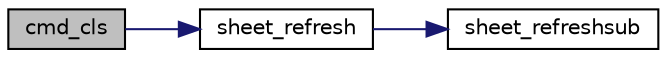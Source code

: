 digraph "cmd_cls"
{
 // LATEX_PDF_SIZE
  edge [fontname="Helvetica",fontsize="10",labelfontname="Helvetica",labelfontsize="10"];
  node [fontname="Helvetica",fontsize="10",shape=record];
  rankdir="LR";
  Node1 [label="cmd_cls",height=0.2,width=0.4,color="black", fillcolor="grey75", style="filled", fontcolor="black",tooltip=" "];
  Node1 -> Node2 [color="midnightblue",fontsize="10",style="solid"];
  Node2 [label="sheet_refresh",height=0.2,width=0.4,color="black", fillcolor="white", style="filled",URL="$bootpack_8h.html#a8befd8f5c365aec65bfa164d00e140ca",tooltip="変化したウインドウから上のウインドウを再描画します"];
  Node2 -> Node3 [color="midnightblue",fontsize="10",style="solid"];
  Node3 [label="sheet_refreshsub",height=0.2,width=0.4,color="black", fillcolor="white", style="filled",URL="$sheet_8c.html#a0016600e2d7feeb0a12089156b9307a4",tooltip=" "];
}
